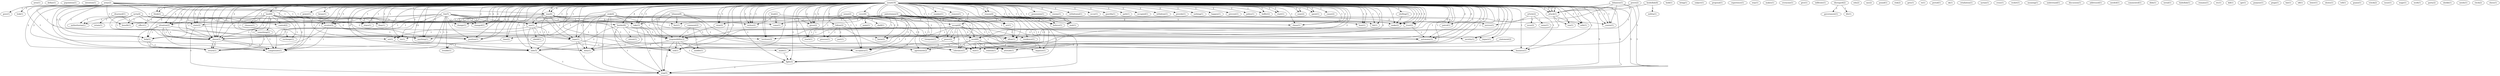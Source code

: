 digraph G {
  aren [ label="aren(1)" ];
  define [ label="define(1)" ];
  population [ label="population(1)" ];
  intention [ label="intention(1)" ];
  israel [ label="israel(2)" ];
  power [ label="power(1)" ];
  keeps [ label="keeps(1)" ];
  number [ label="number(1)" ];
  remove [ label="remove(1)" ];
  cause [ label="cause(2)" ];
  cover [ label="cover(6)" ];
  follow [ label="follow(2)" ];
  attack [ label="attack(1)" ];
  shelling [ label="shelling(1)" ];
  land [ label="land(8)" ];
  possession [ label="possession(1)" ];
  enemy [ label="enemy(1)" ];
  accept [ label="accept(6)" ];
  something [ label="something(2)" ];
  withdrawal [ label="withdrawal(1)" ];
  occur [ label="occur(1)" ];
  process [ label="process(1)" ];
  reach [ label="reach(1)" ];
  guerilla [ label="guerilla(1)" ];
  path [ label="path(1)" ];
  occupied [ label="occupied(1)" ];
  withdraw [ label="withdraw(1)" ];
  son [ label="son(1)" ];
  residence [ label="residence(1)" ];
  provide [ label="provide(1)" ];
  nothing [ label="nothing(1)" ];
  use [ label="use(1)" ];
  happen [ label="happen(1)" ];
  prevent [ label="prevent(1)" ];
  policy [ label="policy(1)" ];
  border [ label="border(6)" ];
  chooses [ label="chooses(1)" ];
  territory [ label="territory(2)" ];
  secirity [ label="secirity(1)" ];
  reason [ label="reason(4)" ];
  impact [ label="impact(1)" ];
  way [ label="way(6)" ];
  peace [ label="peace(2)" ];
  buffer [ label="buffer(2)" ];
  start [ label="start(1)" ];
  time [ label="time(2)" ];
  side [ label="side(5)" ];
  think [ label="think(2)" ];
  receive [ label="receive(3)" ];
  word [ label="word(6)" ];
  change [ label="change(1)" ];
  patrol [ label="patrol(1)" ];
  use [ label="use(1)" ];
  wife [ label="wife(1)" ];
  act [ label="act(1)" ];
  stays [ label="stays(1)" ];
  believe [ label="believe(1)" ];
  thay [ label="thay(1)" ];
  zone [ label="zone(2)" ];
  attitude [ label="attitude(1)" ];
  view [ label="view(2)" ];
  take [ label="take(3)" ];
  changed [ label="changed(1)" ];
  spent [ label="spent(1)" ];
  state [ label="state(2)" ];
  host [ label="host(1)" ];
  responsibility [ label="responsibility(3)" ];
  hope [ label="hope(1)" ];
  situation [ label="situation(2)" ];
  war [ label="war(1)" ];
  bit [ label="bit(1)" ];
  anything [ label="anything(1)" ];
  gives [ label="gives(2)" ];
  trust [ label="trust(2)" ];
  course [ label="course(1)" ];
  make [ label="make(2)" ];
  wait [ label="wait(1)" ];
  tolerance [ label="tolerance(1)" ];
  soil [ label="soil(1)" ];
  position [ label="position(1)" ];
  chose [ label="chose(1)" ];
  allow [ label="allow(1)" ];
  attack [ label="attack(1)" ];
  help [ label="help(2)" ];
  doesn [ label="doesn(1)" ];
  fight [ label="fight(3)" ];
  business [ label="business(1)" ];
  stop [ label="stop(5)" ];
  doesn [ label="doesn(3)" ];
  occupancy [ label="occupancy(1)" ];
  try [ label="try(1)" ];
  writes [ label="writes(2)" ];
  compensate [ label="compensate(1)" ];
  return [ label="return(1)" ];
  autonomy [ label="autonomy(3)" ];
  duty [ label="duty(1)" ];
  come [ label="come(1)" ];
  harm [ label="harm(2)" ];
  hold [ label="hold(1)" ];
  part [ label="part(1)" ];
  agreement [ label="agreement(2)" ];
  bring [ label="bring(1)" ];
  army [ label="army(2)" ];
  look [ label="look(1)" ];
  goes [ label="goes(1)" ];
  set [ label="set(1)" ];
  benefit [ label="benefit(1)" ];
  control [ label="control(2)" ];
  exchange [ label="exchange(1)" ];
  disarmed [ label="disarmed(1)" ];
  authoritarian [ label="authoritarian(1)" ];
  subject [ label="subject(1)" ];
  article [ label="article(2)" ];
  news [ label="news(1)" ];
  ncsu [ label="ncsu(2)" ];
  service [ label="service(1)" ];
  viewpoint [ label="viewpoint(1)" ];
  proposal [ label="proposal(1)" ];
  experience [ label="experience(1)" ];
  stay [ label="stay(1)" ];
  makes [ label="makes(1)" ];
  sense [ label="sense(2)" ];
  point [ label="point(1)" ];
  shell [ label="shell(1)" ];
  everyone [ label="everyone(1)" ];
  give [ label="give(1)" ];
  infiltrate [ label="infiltrate(1)" ];
  disregard [ label="disregard(2)" ];
  government [ label="government(1)" ];
  life [ label="life(1)" ];
  edu [ label="edu(2)" ];
  oac [ label="oac(2)" ];
  pound [ label="pound(1)" ];
  risk [ label="risk(2)" ];
  tim [ label="tim(5)" ];
  trouble [ label="trouble(1)" ];
  fact [ label="fact(1)" ];
  gets [ label="gets(1)" ];
  re [ label="re(1)" ];
  lebanese [ label="lebanese(1)" ];
  period [ label="period(1)" ];
  brad [ label="brad(2)" ];
  ok [ label="ok(1)" ];
  statement [ label="statement(2)" ];
  made [ label="made(1)" ];
  shield [ label="shield(1)" ];
  retaliation [ label="retaliation(1)" ];
  extent [ label="extent(1)" ];
  israel [ label="israel(2)" ];
  syrian [ label="syrian(1)" ];
  impasse [ label="impasse(1)" ];
  cross [ label="cross(1)" ];
  rocket [ label="rocket(1)" ];
  syria [ label="syria(4)" ];
  retain [ label="retain(1)" ];
  meaning [ label="meaning(1)" ];
  understand [ label="understand(1)" ];
  discussion [ label="discussion(1)" ];
  addressed [ label="addressed(1)" ];
  palestinians [ label="palestinians(3)" ];
  relation [ label="relation(1)" ];
  needed [ label="needed(1)" ];
  effect [ label="effect(1)" ];
  commented [ label="commented(1)" ];
  didn [ label="didn(1)" ];
  isreal [ label="isreal(1)" ];
  hizbollah [ label="hizbollah(1)" ];
  comment [ label="comment(2)" ];
  middle [ label="middle(1)" ];
  arab [ label="arab(4)" ];
  lebanon [ label="lebanon(8)" ];
  prove [ label="prove(2)" ];
  remains [ label="remains(1)" ];
  etc [ label="etc(1)" ];
  kill [ label="kill(1)" ];
  apr [ label="apr(1)" ];
  hezbollah [ label="hezbollah(4)" ];
  militia [ label="militia(1)" ];
  purpose [ label="purpose(1)" ];
  pisga [ label="pisga(1)" ];
  bat [ label="bat(1)" ];
  idf [ label="idf(1)" ];
  lower [ label="lower(1)" ];
  shows [ label="shows(1)" ];
  israel [ label="israel(19)" ];
  tell [ label="tell(1)" ];
  guano [ label="guano(1)" ];
  tclock [ label="tclock(2)" ];
  issue [ label="issue(1)" ];
  wage [ label="wage(1)" ];
  work [ label="work(1)" ];
  party [ label="party(2)" ];
  sheikh [ label="sheikh(1)" ];
  needs [ label="needs(1)" ];
  clock [ label="clock(2)" ];
  chess [ label="chess(1)" ];
  israel -> power [ label="1" ];
  israel -> keeps [ label="1" ];
  israel -> number [ label="1" ];
  israel -> remove [ label="1" ];
  israel -> cause [ label="1" ];
  israel -> cover [ label="1" ];
  israel -> follow [ label="1" ];
  israel -> attack [ label="2" ];
  israel -> shelling [ label="1" ];
  israel -> land [ label="4" ];
  israel -> possession [ label="1" ];
  israel -> enemy [ label="1" ];
  israel -> accept [ label="4" ];
  israel -> something [ label="2" ];
  israel -> withdrawal [ label="1" ];
  israel -> occur [ label="1" ];
  israel -> process [ label="1" ];
  israel -> reach [ label="1" ];
  israel -> guerilla [ label="1" ];
  israel -> path [ label="1" ];
  israel -> occupied [ label="1" ];
  israel -> withdraw [ label="1" ];
  israel -> son [ label="1" ];
  israel -> residence [ label="2" ];
  israel -> provide [ label="2" ];
  israel -> nothing [ label="1" ];
  israel -> use [ label="1" ];
  israel -> happen [ label="1" ];
  israel -> prevent [ label="1" ];
  israel -> policy [ label="1" ];
  israel -> border [ label="4" ];
  israel -> chooses [ label="1" ];
  israel -> territory [ label="2" ];
  israel -> secirity [ label="2" ];
  israel -> reason [ label="1" ];
  israel -> impact [ label="1" ];
  israel -> way [ label="4" ];
  israel -> peace [ label="2" ];
  israel -> buffer [ label="1" ];
  israel -> start [ label="1" ];
  israel -> time [ label="1" ];
  israel -> side [ label="4" ];
  israel -> think [ label="1" ];
  israel -> receive [ label="3" ];
  israel -> word [ label="5" ];
  israel -> change [ label="2" ];
  israel -> patrol [ label="2" ];
  israel -> use [ label="1" ];
  israel -> wife [ label="1" ];
  israel -> act [ label="1" ];
  israel -> stays [ label="1" ];
  israel -> believe [ label="1" ];
  israel -> thay [ label="1" ];
  israel -> zone [ label="1" ];
  israel -> attitude [ label="2" ];
  israel -> view [ label="1" ];
  israel -> take [ label="3" ];
  israel -> changed [ label="2" ];
  israel -> spent [ label="1" ];
  israel -> state [ label="1" ];
  israel -> host [ label="1" ];
  israel -> responsibility [ label="1" ];
  israel -> hope [ label="1" ];
  israel -> situation [ label="2" ];
  israel -> war [ label="1" ];
  israel -> bit [ label="1" ];
  israel -> anything [ label="1" ];
  israel -> gives [ label="2" ];
  israel -> trust [ label="1" ];
  israel -> course [ label="1" ];
  israel -> make [ label="1" ];
  israel -> wait [ label="1" ];
  israel -> tolerance [ label="2" ];
  israel -> soil [ label="1" ];
  israel -> position [ label="2" ];
  israel -> chose [ label="1" ];
  israel -> allow [ label="1" ];
  israel -> attack [ label="2" ];
  israel -> help [ label="2" ];
  israel -> doesn [ label="2" ];
  israel -> fight [ label="1" ];
  israel -> business [ label="1" ];
  israel -> stop [ label="5" ];
  israel -> doesn [ label="2" ];
  israel -> occupancy [ label="1" ];
  israel -> try [ label="1" ];
  israel -> writes [ label="1" ];
  israel -> compensate [ label="2" ];
  israel -> return [ label="2" ];
  israel -> autonomy [ label="1" ];
  israel -> duty [ label="1" ];
  cover -> accept [ label="1" ];
  cover -> come [ label="1" ];
  cover -> harm [ label="2" ];
  cover -> responsibility [ label="1" ];
  cover -> fight [ label="1" ];
  follow -> process [ label="1" ];
  follow -> reach [ label="1" ];
  follow -> part [ label="1" ];
  follow -> agreement [ label="1" ];
  follow -> allow [ label="1" ];
  follow -> autonomy [ label="1" ];
  army -> look [ label="1" ];
  army -> goes [ label="1" ];
  army -> use [ label="1" ];
  army -> come [ label="1" ];
  army -> harm [ label="1" ];
  army -> set [ label="1" ];
  army -> way [ label="1" ];
  army -> side [ label="1" ];
  army -> receive [ label="1" ];
  army -> use [ label="1" ];
  army -> benefit [ label="1" ];
  attack -> son [ label="1" ];
  attack -> territory [ label="1" ];
  attack -> wife [ label="1" ];
  shelling -> make [ label="1" ];
  land -> something [ label="2" ];
  land -> chooses [ label="2" ];
  land -> receive [ label="3" ];
  land -> word [ label="2" ];
  land -> change [ label="2" ];
  land -> control [ label="1" ];
  land -> exchange [ label="1" ];
  land -> changed [ label="2" ];
  land -> situation [ label="2" ];
  land -> anything [ label="1" ];
  land -> position [ label="2" ];
  land -> help [ label="2" ];
  land -> doesn [ label="2" ];
  land -> doesn [ label="2" ];
  land -> compensate [ label="2" ];
  land -> return [ label="2" ];
  disarmed -> authoritarian [ label="1" ];
  disarmed -> state [ label="1" ];
  article -> news [ label="1" ];
  article -> ncsu [ label="1" ];
  article -> service [ label="1" ];
  accept -> residence [ label="1" ];
  accept -> harm [ label="1" ];
  accept -> peace [ label="1" ];
  accept -> time [ label="1" ];
  accept -> word [ label="3" ];
  accept -> viewpoint [ label="1" ];
  accept -> attitude [ label="1" ];
  accept -> responsibility [ label="1" ];
  accept -> war [ label="1" ];
  accept -> tolerance [ label="1" ];
  accept -> business [ label="1" ];
  accept -> occupancy [ label="1" ];
  something -> compensate [ label="1" ];
  something -> return [ label="1" ];
  sense -> point [ label="1" ];
  sense -> shell [ label="1" ];
  sense -> harm [ label="1" ];
  sense -> view [ label="1" ];
  sense -> responsibility [ label="1" ];
  disregard -> government [ label="1" ];
  disregard -> life [ label="1" ];
  tim -> use [ label="1" ];
  tim -> border [ label="1" ];
  tim -> receive [ label="1" ];
  tim -> trouble [ label="1" ];
  tim -> change [ label="1" ];
  tim -> use [ label="1" ];
  tim -> changed [ label="1" ];
  tim -> fact [ label="1" ];
  tim -> situation [ label="1" ];
  tim -> gives [ label="1" ];
  tim -> position [ label="1" ];
  tim -> help [ label="1" ];
  tim -> doesn [ label="1" ];
  tim -> doesn [ label="1" ];
  tim -> writes [ label="1" ];
  tim -> compensate [ label="1" ];
  tim -> return [ label="1" ];
  lebanese -> territory [ label="1" ];
  lebanese -> course [ label="1" ];
  lebanese -> make [ label="1" ];
  lebanese -> attack [ label="1" ];
  lebanese -> stop [ label="1" ];
  brad -> come [ label="1" ];
  brad -> service [ label="1" ];
  brad -> writes [ label="1" ];
  statement -> made [ label="1" ];
  use -> shield [ label="1" ];
  use -> set [ label="1" ];
  use -> side [ label="1" ];
  use -> hope [ label="1" ];
  border -> territory [ label="1" ];
  border -> secirity [ label="2" ];
  border -> impact [ label="1" ];
  border -> extent [ label="1" ];
  border -> side [ label="2" ];
  border -> stop [ label="1" ];
  israel -> territory [ label="2" ];
  israel -> secirity [ label="2" ];
  israel -> reason [ label="1" ];
  israel -> impact [ label="1" ];
  israel -> way [ label="4" ];
  israel -> peace [ label="2" ];
  israel -> buffer [ label="1" ];
  israel -> start [ label="1" ];
  israel -> time [ label="1" ];
  israel -> side [ label="4" ];
  israel -> think [ label="1" ];
  israel -> receive [ label="3" ];
  israel -> word [ label="5" ];
  israel -> change [ label="2" ];
  israel -> patrol [ label="2" ];
  israel -> use [ label="1" ];
  israel -> wife [ label="1" ];
  israel -> act [ label="1" ];
  israel -> stays [ label="1" ];
  israel -> believe [ label="1" ];
  israel -> thay [ label="1" ];
  israel -> zone [ label="1" ];
  israel -> attitude [ label="2" ];
  israel -> view [ label="1" ];
  israel -> take [ label="3" ];
  israel -> changed [ label="2" ];
  israel -> spent [ label="1" ];
  israel -> state [ label="1" ];
  israel -> host [ label="1" ];
  israel -> responsibility [ label="1" ];
  israel -> hope [ label="1" ];
  israel -> situation [ label="2" ];
  israel -> war [ label="1" ];
  israel -> bit [ label="1" ];
  israel -> anything [ label="1" ];
  israel -> gives [ label="2" ];
  israel -> trust [ label="1" ];
  israel -> course [ label="1" ];
  israel -> make [ label="1" ];
  israel -> wait [ label="1" ];
  israel -> tolerance [ label="2" ];
  israel -> soil [ label="1" ];
  israel -> position [ label="2" ];
  israel -> chose [ label="1" ];
  israel -> allow [ label="1" ];
  israel -> attack [ label="2" ];
  israel -> help [ label="2" ];
  israel -> doesn [ label="2" ];
  israel -> fight [ label="1" ];
  israel -> business [ label="1" ];
  israel -> stop [ label="5" ];
  israel -> doesn [ label="2" ];
  israel -> occupancy [ label="1" ];
  israel -> try [ label="1" ];
  israel -> writes [ label="1" ];
  israel -> compensate [ label="2" ];
  israel -> return [ label="2" ];
  israel -> autonomy [ label="1" ];
  israel -> duty [ label="1" ];
  reason -> side [ label="1" ];
  reason -> act [ label="2" ];
  reason -> believe [ label="2" ];
  reason -> agreement [ label="1" ];
  reason -> wait [ label="2" ];
  reason -> impasse [ label="1" ];
  reason -> chose [ label="2" ];
  reason -> fight [ label="2" ];
  reason -> stop [ label="2" ];
  syria -> retain [ label="1" ];
  syria -> control [ label="1" ];
  syria -> stays [ label="1" ];
  syria -> authoritarian [ label="1" ];
  syria -> thay [ label="1" ];
  syria -> take [ label="1" ];
  syria -> state [ label="1" ];
  syria -> doesn [ label="1" ];
  syria -> doesn [ label="1" ];
  set -> side [ label="1" ];
  set -> made [ label="1" ];
  way -> side [ label="1" ];
  way -> receive [ label="1" ];
  way -> word [ label="1" ];
  way -> patrol [ label="1" ];
  way -> use [ label="1" ];
  way -> authoritarian [ label="1" ];
  way -> attitude [ label="1" ];
  way -> take [ label="1" ];
  way -> state [ label="1" ];
  way -> benefit [ label="1" ];
  way -> hope [ label="1" ];
  way -> tolerance [ label="1" ];
  peace -> war [ label="1" ];
  peace -> occupancy [ label="1" ];
  palestinians -> side [ label="1" ];
  palestinians -> receive [ label="1" ];
  palestinians -> word [ label="1" ];
  palestinians -> viewpoint [ label="1" ];
  palestinians -> view [ label="1" ];
  palestinians -> agreement [ label="1" ];
  palestinians -> fact [ label="1" ];
  palestinians -> anything [ label="1" ];
  palestinians -> relation [ label="1" ];
  palestinians -> trust [ label="2" ];
  palestinians -> impasse [ label="1" ];
  palestinians -> allow [ label="1" ];
  palestinians -> autonomy [ label="2" ];
  time -> trouble [ label="1" ];
  side -> stop [ label="1" ];
  think -> receive [ label="1" ];
  think -> benefit [ label="1" ];
  think -> effect [ label="1" ];
  receive -> anything [ label="1" ];
  receive -> compensate [ label="1" ];
  receive -> return [ label="1" ];
  word -> attitude [ label="1" ];
  word -> agreement [ label="1" ];
  word -> war [ label="1" ];
  word -> relation [ label="1" ];
  word -> impasse [ label="1" ];
  word -> tolerance [ label="1" ];
  word -> business [ label="1" ];
  word -> occupancy [ label="1" ];
  control -> exchange [ label="1" ];
  comment -> responsibility [ label="1" ];
  comment -> middle [ label="1" ];
  arab -> take [ label="1" ];
  arab -> state [ label="1" ];
  arab -> host [ label="1" ];
  arab -> responsibility [ label="1" ];
  arab -> hope [ label="1" ];
  arab -> bit [ label="1" ];
  arab -> trust [ label="1" ];
  arab -> soil [ label="1" ];
  arab -> stop [ label="2" ];
  arab -> try [ label="1" ];
  arab -> duty [ label="1" ];
  use -> hope [ label="1" ];
  lebanon -> take [ label="2" ];
  lebanon -> fact [ label="1" ];
  lebanon -> war [ label="1" ];
  lebanon -> course [ label="1" ];
  lebanon -> make [ label="1" ];
  lebanon -> doesn [ label="1" ];
  lebanon -> stop [ label="1" ];
  lebanon -> doesn [ label="1" ];
  lebanon -> occupancy [ label="1" ];
  view -> responsibility [ label="1" ];
  take -> responsibility [ label="1" ];
  take -> soil [ label="1" ];
  take -> stop [ label="1" ];
  take -> duty [ label="1" ];
  prove -> tolerance [ label="1" ];
  prove -> attack [ label="1" ];
  made -> fight [ label="1" ];
  state -> stop [ label="1" ];
  state -> try [ label="1" ];
  hezbollah -> militia [ label="1" ];
  hezbollah -> attack [ label="1" ];
  responsibility -> soil [ label="1" ];
  responsibility -> fight [ label="1" ];
  responsibility -> middle [ label="1" ];
  responsibility -> stop [ label="1" ];
  responsibility -> duty [ label="1" ];
  hope -> soil [ label="1" ];
  hope -> stop [ label="1" ];
  hope -> duty [ label="1" ];
  situation -> position [ label="1" ];
  situation -> help [ label="1" ];
  situation -> doesn [ label="1" ];
  situation -> doesn [ label="1" ];
  situation -> compensate [ label="1" ];
  situation -> return [ label="1" ];
  israel -> gives [ label="2" ];
  israel -> trust [ label="1" ];
  israel -> course [ label="1" ];
  israel -> make [ label="1" ];
  israel -> wait [ label="1" ];
  israel -> tolerance [ label="2" ];
  israel -> soil [ label="1" ];
  israel -> position [ label="2" ];
  israel -> chose [ label="1" ];
  israel -> allow [ label="1" ];
  israel -> attack [ label="2" ];
  israel -> help [ label="2" ];
  israel -> doesn [ label="2" ];
  israel -> fight [ label="1" ];
  israel -> business [ label="1" ];
  israel -> stop [ label="5" ];
  israel -> doesn [ label="2" ];
  israel -> occupancy [ label="1" ];
  israel -> try [ label="1" ];
  israel -> writes [ label="1" ];
  israel -> compensate [ label="2" ];
  israel -> return [ label="2" ];
  israel -> autonomy [ label="1" ];
  israel -> duty [ label="1" ];
  trust -> allow [ label="1" ];
  trust -> autonomy [ label="1" ];
  help -> compensate [ label="1" ];
  help -> return [ label="1" ];
  doesn -> compensate [ label="1" ];
  doesn -> return [ label="1" ];
  fight -> stop [ label="1" ];
  doesn -> compensate [ label="1" ];
  doesn -> return [ label="1" ];
}
